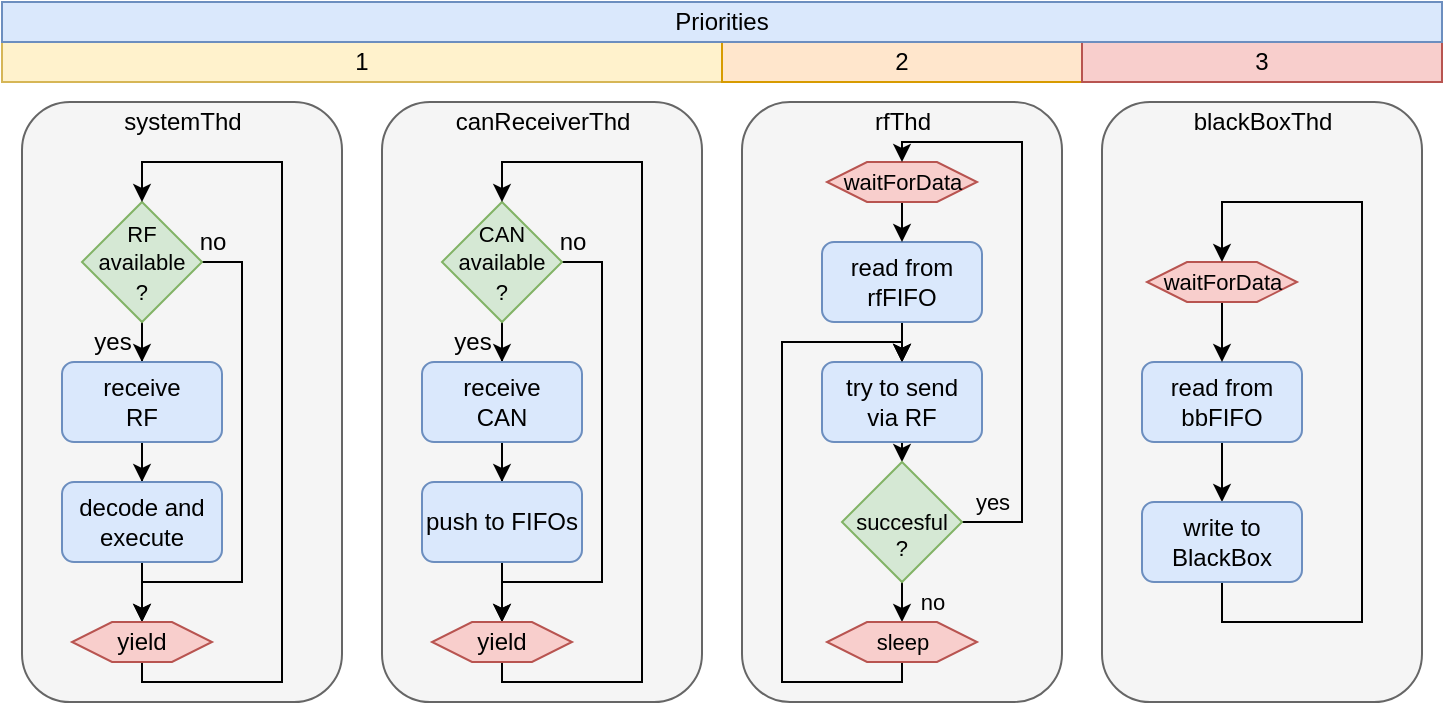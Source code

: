 <mxfile version="14.6.13" type="device"><diagram id="WkllGhkKPKTY4PVK9HA3" name="Page-1"><mxGraphModel dx="907" dy="787" grid="1" gridSize="10" guides="1" tooltips="1" connect="1" arrows="1" fold="1" page="1" pageScale="1" pageWidth="850" pageHeight="1100" math="0" shadow="0"><root><mxCell id="0"/><mxCell id="1" parent="0"/><mxCell id="gsVgyHO2t3orhfe31xrk-1" value="" style="rounded=1;whiteSpace=wrap;html=1;fillColor=#f5f5f5;strokeColor=#666666;fontColor=#333333;" parent="1" vertex="1"><mxGeometry x="540" y="250" width="160" height="300" as="geometry"/></mxCell><mxCell id="gsVgyHO2t3orhfe31xrk-2" value="canReceiverThd" style="text;html=1;align=center;verticalAlign=middle;resizable=0;points=[];autosize=1;strokeColor=none;" parent="1" vertex="1"><mxGeometry x="570" y="250" width="100" height="20" as="geometry"/></mxCell><mxCell id="gsVgyHO2t3orhfe31xrk-11" style="edgeStyle=orthogonalEdgeStyle;rounded=0;orthogonalLoop=1;jettySize=auto;html=1;entryX=0.5;entryY=0;entryDx=0;entryDy=0;" parent="1" source="gsVgyHO2t3orhfe31xrk-5" target="gsVgyHO2t3orhfe31xrk-8" edge="1"><mxGeometry relative="1" as="geometry"/></mxCell><mxCell id="gsVgyHO2t3orhfe31xrk-15" style="edgeStyle=orthogonalEdgeStyle;rounded=0;orthogonalLoop=1;jettySize=auto;html=1;exitX=1;exitY=0.5;exitDx=0;exitDy=0;entryX=0.5;entryY=0;entryDx=0;entryDy=0;" parent="1" source="gsVgyHO2t3orhfe31xrk-5" target="gsVgyHO2t3orhfe31xrk-10" edge="1"><mxGeometry relative="1" as="geometry"><Array as="points"><mxPoint x="650" y="330"/><mxPoint x="650" y="490"/><mxPoint x="600" y="490"/></Array></mxGeometry></mxCell><mxCell id="gsVgyHO2t3orhfe31xrk-5" value="&lt;font style=&quot;font-size: 11px&quot;&gt;CAN&lt;br&gt;available&lt;br&gt;?&lt;/font&gt;" style="rhombus;whiteSpace=wrap;html=1;fillColor=#d5e8d4;strokeColor=#82b366;" parent="1" vertex="1"><mxGeometry x="570" y="300" width="60" height="60" as="geometry"/></mxCell><mxCell id="gsVgyHO2t3orhfe31xrk-12" style="edgeStyle=orthogonalEdgeStyle;rounded=0;orthogonalLoop=1;jettySize=auto;html=1;entryX=0.5;entryY=0;entryDx=0;entryDy=0;" parent="1" source="gsVgyHO2t3orhfe31xrk-8" target="gsVgyHO2t3orhfe31xrk-9" edge="1"><mxGeometry relative="1" as="geometry"/></mxCell><mxCell id="gsVgyHO2t3orhfe31xrk-8" value="receive&lt;br&gt;CAN" style="rounded=1;whiteSpace=wrap;html=1;fillColor=#dae8fc;strokeColor=#6c8ebf;" parent="1" vertex="1"><mxGeometry x="560" y="380" width="80" height="40" as="geometry"/></mxCell><mxCell id="gsVgyHO2t3orhfe31xrk-14" style="edgeStyle=orthogonalEdgeStyle;rounded=0;orthogonalLoop=1;jettySize=auto;html=1;exitX=0.5;exitY=1;exitDx=0;exitDy=0;entryX=0.5;entryY=0;entryDx=0;entryDy=0;" parent="1" source="gsVgyHO2t3orhfe31xrk-9" target="gsVgyHO2t3orhfe31xrk-10" edge="1"><mxGeometry relative="1" as="geometry"/></mxCell><mxCell id="gsVgyHO2t3orhfe31xrk-9" value="push to FIFOs" style="rounded=1;whiteSpace=wrap;html=1;fillColor=#dae8fc;strokeColor=#6c8ebf;" parent="1" vertex="1"><mxGeometry x="560" y="440" width="80" height="40" as="geometry"/></mxCell><mxCell id="gsVgyHO2t3orhfe31xrk-16" style="edgeStyle=orthogonalEdgeStyle;rounded=0;orthogonalLoop=1;jettySize=auto;html=1;exitX=0.5;exitY=1;exitDx=0;exitDy=0;entryX=0.5;entryY=0;entryDx=0;entryDy=0;" parent="1" source="gsVgyHO2t3orhfe31xrk-10" target="gsVgyHO2t3orhfe31xrk-5" edge="1"><mxGeometry relative="1" as="geometry"><Array as="points"><mxPoint x="600" y="540"/><mxPoint x="670" y="540"/><mxPoint x="670" y="280"/><mxPoint x="600" y="280"/></Array></mxGeometry></mxCell><mxCell id="gsVgyHO2t3orhfe31xrk-10" value="yield" style="shape=hexagon;perimeter=hexagonPerimeter2;whiteSpace=wrap;html=1;fixedSize=1;fillColor=#f8cecc;strokeColor=#b85450;" parent="1" vertex="1"><mxGeometry x="565" y="510" width="70" height="20" as="geometry"/></mxCell><mxCell id="kW5pfyk3hJCMQrnuL7md-1" value="yes" style="text;html=1;align=center;verticalAlign=middle;resizable=0;points=[];autosize=1;strokeColor=none;" parent="1" vertex="1"><mxGeometry x="570" y="360" width="30" height="20" as="geometry"/></mxCell><mxCell id="kW5pfyk3hJCMQrnuL7md-2" value="no" style="text;html=1;align=center;verticalAlign=middle;resizable=0;points=[];autosize=1;strokeColor=none;" parent="1" vertex="1"><mxGeometry x="620" y="310" width="30" height="20" as="geometry"/></mxCell><mxCell id="kW5pfyk3hJCMQrnuL7md-3" value="1" style="rounded=0;whiteSpace=wrap;html=1;fillColor=#fff2cc;strokeColor=#d6b656;" parent="1" vertex="1"><mxGeometry x="350" y="220" width="360" height="20" as="geometry"/></mxCell><mxCell id="kW5pfyk3hJCMQrnuL7md-4" value="" style="rounded=1;whiteSpace=wrap;html=1;fillColor=#f5f5f5;strokeColor=#666666;fontColor=#333333;" parent="1" vertex="1"><mxGeometry x="360" y="250" width="160" height="300" as="geometry"/></mxCell><mxCell id="kW5pfyk3hJCMQrnuL7md-5" value="systemThd" style="text;html=1;align=center;verticalAlign=middle;resizable=0;points=[];autosize=1;strokeColor=none;" parent="1" vertex="1"><mxGeometry x="405" y="250" width="70" height="20" as="geometry"/></mxCell><mxCell id="kW5pfyk3hJCMQrnuL7md-6" style="edgeStyle=orthogonalEdgeStyle;rounded=0;orthogonalLoop=1;jettySize=auto;html=1;entryX=0.5;entryY=0;entryDx=0;entryDy=0;" parent="1" source="kW5pfyk3hJCMQrnuL7md-8" target="kW5pfyk3hJCMQrnuL7md-10" edge="1"><mxGeometry relative="1" as="geometry"/></mxCell><mxCell id="kW5pfyk3hJCMQrnuL7md-7" style="edgeStyle=orthogonalEdgeStyle;rounded=0;orthogonalLoop=1;jettySize=auto;html=1;exitX=1;exitY=0.5;exitDx=0;exitDy=0;entryX=0.5;entryY=0;entryDx=0;entryDy=0;" parent="1" source="kW5pfyk3hJCMQrnuL7md-8" target="kW5pfyk3hJCMQrnuL7md-14" edge="1"><mxGeometry relative="1" as="geometry"><Array as="points"><mxPoint x="470" y="330"/><mxPoint x="470" y="490"/><mxPoint x="420" y="490"/></Array></mxGeometry></mxCell><mxCell id="kW5pfyk3hJCMQrnuL7md-8" value="&lt;font style=&quot;font-size: 11px&quot;&gt;RF&lt;br&gt;available&lt;br&gt;?&lt;/font&gt;" style="rhombus;whiteSpace=wrap;html=1;fillColor=#d5e8d4;strokeColor=#82b366;" parent="1" vertex="1"><mxGeometry x="390" y="300" width="60" height="60" as="geometry"/></mxCell><mxCell id="kW5pfyk3hJCMQrnuL7md-9" style="edgeStyle=orthogonalEdgeStyle;rounded=0;orthogonalLoop=1;jettySize=auto;html=1;entryX=0.5;entryY=0;entryDx=0;entryDy=0;" parent="1" source="kW5pfyk3hJCMQrnuL7md-10" target="kW5pfyk3hJCMQrnuL7md-12" edge="1"><mxGeometry relative="1" as="geometry"/></mxCell><mxCell id="kW5pfyk3hJCMQrnuL7md-10" value="receive&lt;br&gt;RF" style="rounded=1;whiteSpace=wrap;html=1;fillColor=#dae8fc;strokeColor=#6c8ebf;" parent="1" vertex="1"><mxGeometry x="380" y="380" width="80" height="40" as="geometry"/></mxCell><mxCell id="kW5pfyk3hJCMQrnuL7md-11" style="edgeStyle=orthogonalEdgeStyle;rounded=0;orthogonalLoop=1;jettySize=auto;html=1;exitX=0.5;exitY=1;exitDx=0;exitDy=0;entryX=0.5;entryY=0;entryDx=0;entryDy=0;" parent="1" source="kW5pfyk3hJCMQrnuL7md-12" target="kW5pfyk3hJCMQrnuL7md-14" edge="1"><mxGeometry relative="1" as="geometry"/></mxCell><mxCell id="kW5pfyk3hJCMQrnuL7md-12" value="decode and execute" style="rounded=1;whiteSpace=wrap;html=1;fillColor=#dae8fc;strokeColor=#6c8ebf;" parent="1" vertex="1"><mxGeometry x="380" y="440" width="80" height="40" as="geometry"/></mxCell><mxCell id="kW5pfyk3hJCMQrnuL7md-13" style="edgeStyle=orthogonalEdgeStyle;rounded=0;orthogonalLoop=1;jettySize=auto;html=1;exitX=0.5;exitY=1;exitDx=0;exitDy=0;entryX=0.5;entryY=0;entryDx=0;entryDy=0;" parent="1" source="kW5pfyk3hJCMQrnuL7md-14" target="kW5pfyk3hJCMQrnuL7md-8" edge="1"><mxGeometry relative="1" as="geometry"><Array as="points"><mxPoint x="420" y="540"/><mxPoint x="490" y="540"/><mxPoint x="490" y="280"/><mxPoint x="420" y="280"/></Array></mxGeometry></mxCell><mxCell id="kW5pfyk3hJCMQrnuL7md-14" value="yield" style="shape=hexagon;perimeter=hexagonPerimeter2;whiteSpace=wrap;html=1;fixedSize=1;fillColor=#f8cecc;strokeColor=#b85450;" parent="1" vertex="1"><mxGeometry x="385" y="510" width="70" height="20" as="geometry"/></mxCell><mxCell id="kW5pfyk3hJCMQrnuL7md-15" value="yes" style="text;html=1;align=center;verticalAlign=middle;resizable=0;points=[];autosize=1;strokeColor=none;" parent="1" vertex="1"><mxGeometry x="390" y="360" width="30" height="20" as="geometry"/></mxCell><mxCell id="kW5pfyk3hJCMQrnuL7md-16" value="no" style="text;html=1;align=center;verticalAlign=middle;resizable=0;points=[];autosize=1;strokeColor=none;" parent="1" vertex="1"><mxGeometry x="440" y="310" width="30" height="20" as="geometry"/></mxCell><mxCell id="kW5pfyk3hJCMQrnuL7md-17" value="2" style="rounded=0;whiteSpace=wrap;html=1;fillColor=#ffe6cc;strokeColor=#d79b00;" parent="1" vertex="1"><mxGeometry x="710" y="220" width="180" height="20" as="geometry"/></mxCell><mxCell id="kW5pfyk3hJCMQrnuL7md-18" value="3" style="rounded=0;whiteSpace=wrap;html=1;fillColor=#f8cecc;strokeColor=#b85450;" parent="1" vertex="1"><mxGeometry x="890" y="220" width="180" height="20" as="geometry"/></mxCell><mxCell id="kW5pfyk3hJCMQrnuL7md-20" value="Priorities" style="rounded=0;whiteSpace=wrap;html=1;fillColor=#dae8fc;strokeColor=#6c8ebf;align=center;" parent="1" vertex="1"><mxGeometry x="350" y="200" width="720" height="20" as="geometry"/></mxCell><mxCell id="kW5pfyk3hJCMQrnuL7md-21" value="" style="rounded=1;whiteSpace=wrap;html=1;fillColor=#f5f5f5;strokeColor=#666666;fontColor=#333333;" parent="1" vertex="1"><mxGeometry x="900" y="250" width="160" height="300" as="geometry"/></mxCell><mxCell id="kW5pfyk3hJCMQrnuL7md-22" value="blackBoxThd" style="text;html=1;align=center;verticalAlign=middle;resizable=0;points=[];autosize=1;strokeColor=none;" parent="1" vertex="1"><mxGeometry x="940" y="250" width="80" height="20" as="geometry"/></mxCell><mxCell id="kW5pfyk3hJCMQrnuL7md-36" style="edgeStyle=orthogonalEdgeStyle;rounded=0;orthogonalLoop=1;jettySize=auto;html=1;exitX=0.5;exitY=1;exitDx=0;exitDy=0;entryX=0.5;entryY=0;entryDx=0;entryDy=0;fontSize=11;" parent="1" source="kW5pfyk3hJCMQrnuL7md-29" target="kW5pfyk3hJCMQrnuL7md-34" edge="1"><mxGeometry relative="1" as="geometry"/></mxCell><mxCell id="kW5pfyk3hJCMQrnuL7md-29" value="read from bbFIFO" style="rounded=1;whiteSpace=wrap;html=1;fillColor=#dae8fc;strokeColor=#6c8ebf;" parent="1" vertex="1"><mxGeometry x="920" y="380" width="80" height="40" as="geometry"/></mxCell><mxCell id="kW5pfyk3hJCMQrnuL7md-35" style="edgeStyle=orthogonalEdgeStyle;rounded=0;orthogonalLoop=1;jettySize=auto;html=1;exitX=0.5;exitY=1;exitDx=0;exitDy=0;entryX=0.5;entryY=0;entryDx=0;entryDy=0;fontSize=11;" parent="1" source="kW5pfyk3hJCMQrnuL7md-31" target="kW5pfyk3hJCMQrnuL7md-29" edge="1"><mxGeometry relative="1" as="geometry"/></mxCell><mxCell id="kW5pfyk3hJCMQrnuL7md-31" value="waitForData" style="shape=hexagon;perimeter=hexagonPerimeter2;whiteSpace=wrap;html=1;fixedSize=1;fillColor=#f8cecc;strokeColor=#b85450;fontSize=11;" parent="1" vertex="1"><mxGeometry x="922.5" y="330" width="75" height="20" as="geometry"/></mxCell><mxCell id="kW5pfyk3hJCMQrnuL7md-37" style="edgeStyle=orthogonalEdgeStyle;rounded=0;orthogonalLoop=1;jettySize=auto;html=1;entryX=0.5;entryY=0;entryDx=0;entryDy=0;fontSize=11;" parent="1" source="kW5pfyk3hJCMQrnuL7md-34" target="kW5pfyk3hJCMQrnuL7md-31" edge="1"><mxGeometry relative="1" as="geometry"><Array as="points"><mxPoint x="960" y="510"/><mxPoint x="1030" y="510"/><mxPoint x="1030" y="300"/><mxPoint x="960" y="300"/></Array></mxGeometry></mxCell><mxCell id="kW5pfyk3hJCMQrnuL7md-34" value="write to&lt;br&gt;BlackBox" style="rounded=1;whiteSpace=wrap;html=1;fillColor=#dae8fc;strokeColor=#6c8ebf;" parent="1" vertex="1"><mxGeometry x="920" y="450" width="80" height="40" as="geometry"/></mxCell><mxCell id="kW5pfyk3hJCMQrnuL7md-38" value="" style="rounded=1;whiteSpace=wrap;html=1;fillColor=#f5f5f5;strokeColor=#666666;fontColor=#333333;" parent="1" vertex="1"><mxGeometry x="720" y="250" width="160" height="300" as="geometry"/></mxCell><mxCell id="kW5pfyk3hJCMQrnuL7md-39" value="rfThd" style="text;html=1;align=center;verticalAlign=middle;resizable=0;points=[];autosize=1;strokeColor=none;" parent="1" vertex="1"><mxGeometry x="780" y="250" width="40" height="20" as="geometry"/></mxCell><mxCell id="kW5pfyk3hJCMQrnuL7md-40" style="edgeStyle=orthogonalEdgeStyle;rounded=0;orthogonalLoop=1;jettySize=auto;html=1;exitX=0.5;exitY=1;exitDx=0;exitDy=0;entryX=0.5;entryY=0;entryDx=0;entryDy=0;fontSize=11;" parent="1" source="kW5pfyk3hJCMQrnuL7md-41" target="kW5pfyk3hJCMQrnuL7md-45" edge="1"><mxGeometry relative="1" as="geometry"/></mxCell><mxCell id="bTkvlWSGmPh1gR7uc7Nk-2" style="edgeStyle=orthogonalEdgeStyle;rounded=0;orthogonalLoop=1;jettySize=auto;html=1;" edge="1" parent="1" source="kW5pfyk3hJCMQrnuL7md-41" target="kW5pfyk3hJCMQrnuL7md-45"><mxGeometry relative="1" as="geometry"/></mxCell><mxCell id="kW5pfyk3hJCMQrnuL7md-41" value="read from rfFIFO" style="rounded=1;whiteSpace=wrap;html=1;fillColor=#dae8fc;strokeColor=#6c8ebf;" parent="1" vertex="1"><mxGeometry x="760" y="320" width="80" height="40" as="geometry"/></mxCell><mxCell id="kW5pfyk3hJCMQrnuL7md-42" style="edgeStyle=orthogonalEdgeStyle;rounded=0;orthogonalLoop=1;jettySize=auto;html=1;exitX=0.5;exitY=1;exitDx=0;exitDy=0;entryX=0.5;entryY=0;entryDx=0;entryDy=0;fontSize=11;" parent="1" source="kW5pfyk3hJCMQrnuL7md-43" target="kW5pfyk3hJCMQrnuL7md-41" edge="1"><mxGeometry relative="1" as="geometry"/></mxCell><mxCell id="kW5pfyk3hJCMQrnuL7md-43" value="waitForData" style="shape=hexagon;perimeter=hexagonPerimeter2;whiteSpace=wrap;html=1;fixedSize=1;fillColor=#f8cecc;strokeColor=#b85450;fontSize=11;" parent="1" vertex="1"><mxGeometry x="762.5" y="280" width="75" height="20" as="geometry"/></mxCell><mxCell id="bTkvlWSGmPh1gR7uc7Nk-3" style="edgeStyle=orthogonalEdgeStyle;rounded=0;orthogonalLoop=1;jettySize=auto;html=1;exitX=0.5;exitY=1;exitDx=0;exitDy=0;entryX=0.5;entryY=0;entryDx=0;entryDy=0;fontSize=10;" edge="1" parent="1" source="kW5pfyk3hJCMQrnuL7md-45" target="bTkvlWSGmPh1gR7uc7Nk-1"><mxGeometry relative="1" as="geometry"/></mxCell><mxCell id="kW5pfyk3hJCMQrnuL7md-45" value="try to send&lt;br&gt;via RF" style="rounded=1;whiteSpace=wrap;html=1;fillColor=#dae8fc;strokeColor=#6c8ebf;" parent="1" vertex="1"><mxGeometry x="760" y="380" width="80" height="40" as="geometry"/></mxCell><mxCell id="bTkvlWSGmPh1gR7uc7Nk-7" style="edgeStyle=orthogonalEdgeStyle;rounded=0;orthogonalLoop=1;jettySize=auto;html=1;exitX=0.5;exitY=1;exitDx=0;exitDy=0;entryX=0.5;entryY=0;entryDx=0;entryDy=0;fontSize=10;" edge="1" parent="1" source="bTkvlWSGmPh1gR7uc7Nk-1" target="bTkvlWSGmPh1gR7uc7Nk-4"><mxGeometry relative="1" as="geometry"/></mxCell><mxCell id="bTkvlWSGmPh1gR7uc7Nk-10" style="edgeStyle=orthogonalEdgeStyle;rounded=0;orthogonalLoop=1;jettySize=auto;html=1;exitX=1;exitY=0.5;exitDx=0;exitDy=0;entryX=0.5;entryY=0;entryDx=0;entryDy=0;fontSize=11;" edge="1" parent="1" source="bTkvlWSGmPh1gR7uc7Nk-1" target="kW5pfyk3hJCMQrnuL7md-43"><mxGeometry relative="1" as="geometry"><Array as="points"><mxPoint x="860" y="460"/><mxPoint x="860" y="270"/><mxPoint x="800" y="270"/></Array></mxGeometry></mxCell><mxCell id="bTkvlWSGmPh1gR7uc7Nk-1" value="&lt;span style=&quot;font-size: 11px&quot;&gt;&lt;br style=&quot;font-size: 11px&quot;&gt;succesful&lt;br style=&quot;font-size: 11px&quot;&gt;&lt;/span&gt;?" style="rhombus;whiteSpace=wrap;html=1;fillColor=#d5e8d4;strokeColor=#82b366;fontSize=11;" vertex="1" parent="1"><mxGeometry x="770" y="430" width="60" height="60" as="geometry"/></mxCell><mxCell id="bTkvlWSGmPh1gR7uc7Nk-8" style="edgeStyle=orthogonalEdgeStyle;rounded=0;orthogonalLoop=1;jettySize=auto;html=1;exitX=0.5;exitY=1;exitDx=0;exitDy=0;entryX=0.5;entryY=0;entryDx=0;entryDy=0;fontSize=10;" edge="1" parent="1" source="bTkvlWSGmPh1gR7uc7Nk-4" target="kW5pfyk3hJCMQrnuL7md-45"><mxGeometry relative="1" as="geometry"><Array as="points"><mxPoint x="800" y="540"/><mxPoint x="740" y="540"/><mxPoint x="740" y="370"/><mxPoint x="800" y="370"/></Array></mxGeometry></mxCell><mxCell id="bTkvlWSGmPh1gR7uc7Nk-4" value="sleep" style="shape=hexagon;perimeter=hexagonPerimeter2;whiteSpace=wrap;html=1;fixedSize=1;fillColor=#f8cecc;strokeColor=#b85450;fontSize=11;" vertex="1" parent="1"><mxGeometry x="762.5" y="510" width="75" height="20" as="geometry"/></mxCell><mxCell id="bTkvlWSGmPh1gR7uc7Nk-9" value="no" style="text;html=1;align=center;verticalAlign=middle;resizable=0;points=[];autosize=1;strokeColor=none;fontSize=11;" vertex="1" parent="1"><mxGeometry x="800" y="490" width="30" height="20" as="geometry"/></mxCell><mxCell id="bTkvlWSGmPh1gR7uc7Nk-11" value="yes" style="text;html=1;align=center;verticalAlign=middle;resizable=0;points=[];autosize=1;strokeColor=none;fontSize=11;" vertex="1" parent="1"><mxGeometry x="830" y="440" width="30" height="20" as="geometry"/></mxCell></root></mxGraphModel></diagram></mxfile>
